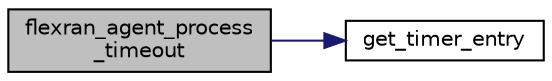 digraph "flexran_agent_process_timeout"
{
 // LATEX_PDF_SIZE
  edge [fontname="Helvetica",fontsize="10",labelfontname="Helvetica",labelfontsize="10"];
  node [fontname="Helvetica",fontsize="10",shape=record];
  rankdir="LR";
  Node1 [label="flexran_agent_process\l_timeout",height=0.2,width=0.4,color="black", fillcolor="grey75", style="filled", fontcolor="black",tooltip=" "];
  Node1 -> Node2 [color="midnightblue",fontsize="10",style="solid",fontname="Helvetica"];
  Node2 [label="get_timer_entry",height=0.2,width=0.4,color="black", fillcolor="white", style="filled",URL="$flexran__agent__timer_8c.html#a44e60f7adba24479560829b0bb788107",tooltip=" "];
}

